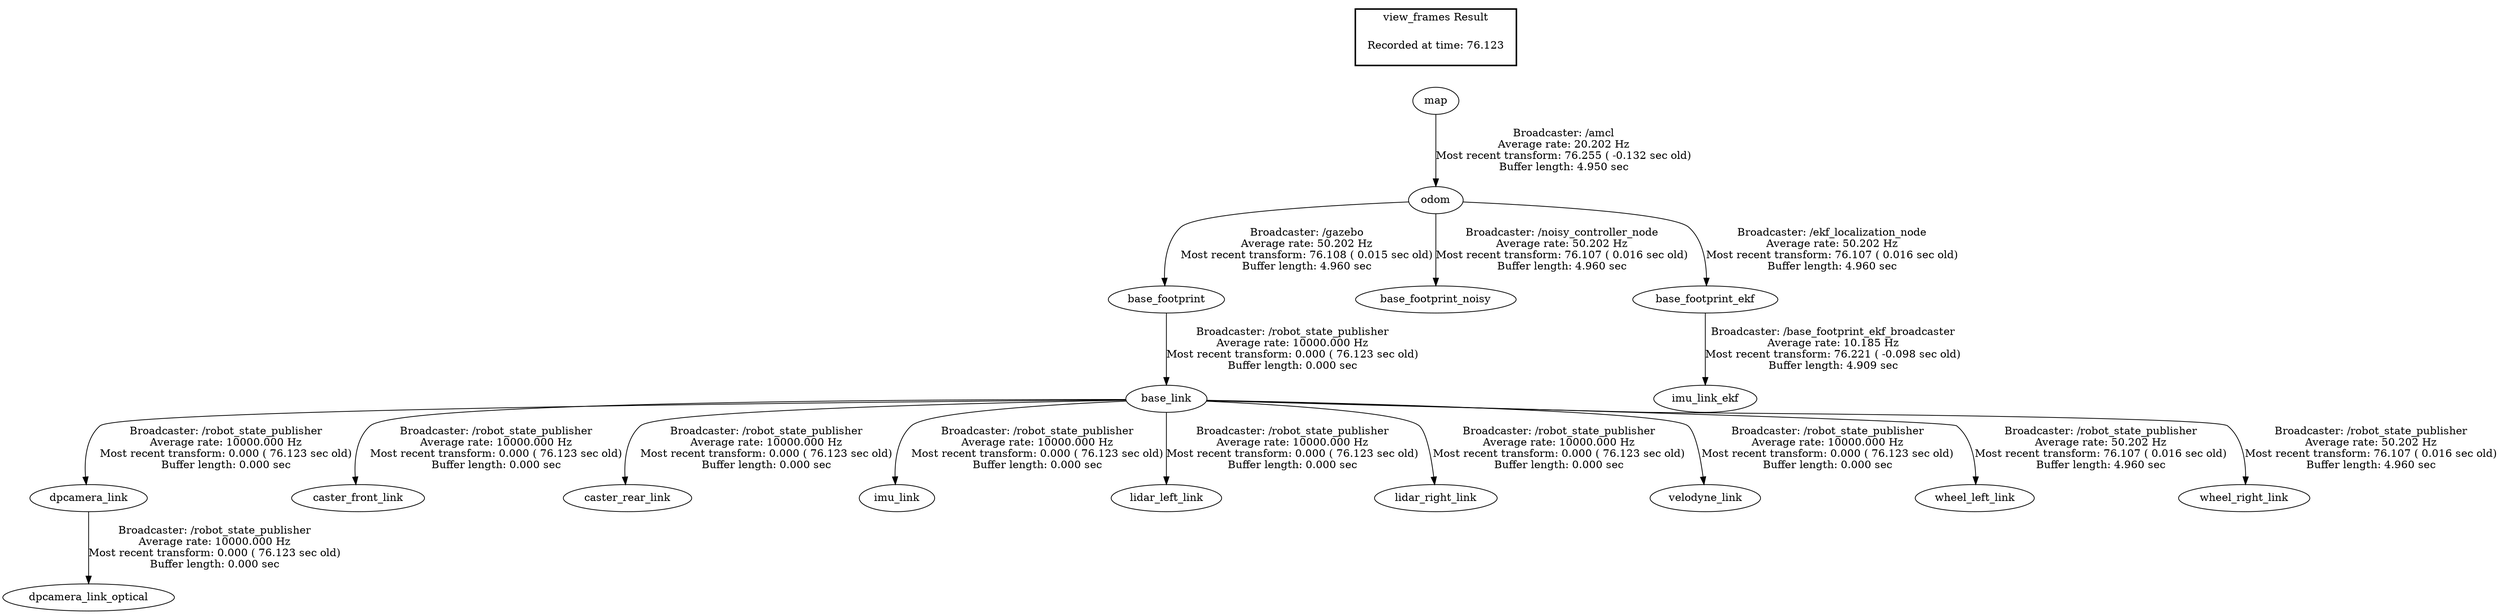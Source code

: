 digraph G {
"base_footprint" -> "base_link"[label="Broadcaster: /robot_state_publisher\nAverage rate: 10000.000 Hz\nMost recent transform: 0.000 ( 76.123 sec old)\nBuffer length: 0.000 sec\n"];
"odom" -> "base_footprint"[label="Broadcaster: /gazebo\nAverage rate: 50.202 Hz\nMost recent transform: 76.108 ( 0.015 sec old)\nBuffer length: 4.960 sec\n"];
"base_link" -> "dpcamera_link"[label="Broadcaster: /robot_state_publisher\nAverage rate: 10000.000 Hz\nMost recent transform: 0.000 ( 76.123 sec old)\nBuffer length: 0.000 sec\n"];
"dpcamera_link" -> "dpcamera_link_optical"[label="Broadcaster: /robot_state_publisher\nAverage rate: 10000.000 Hz\nMost recent transform: 0.000 ( 76.123 sec old)\nBuffer length: 0.000 sec\n"];
"base_link" -> "caster_front_link"[label="Broadcaster: /robot_state_publisher\nAverage rate: 10000.000 Hz\nMost recent transform: 0.000 ( 76.123 sec old)\nBuffer length: 0.000 sec\n"];
"base_link" -> "caster_rear_link"[label="Broadcaster: /robot_state_publisher\nAverage rate: 10000.000 Hz\nMost recent transform: 0.000 ( 76.123 sec old)\nBuffer length: 0.000 sec\n"];
"base_link" -> "imu_link"[label="Broadcaster: /robot_state_publisher\nAverage rate: 10000.000 Hz\nMost recent transform: 0.000 ( 76.123 sec old)\nBuffer length: 0.000 sec\n"];
"base_link" -> "lidar_left_link"[label="Broadcaster: /robot_state_publisher\nAverage rate: 10000.000 Hz\nMost recent transform: 0.000 ( 76.123 sec old)\nBuffer length: 0.000 sec\n"];
"base_link" -> "lidar_right_link"[label="Broadcaster: /robot_state_publisher\nAverage rate: 10000.000 Hz\nMost recent transform: 0.000 ( 76.123 sec old)\nBuffer length: 0.000 sec\n"];
"base_link" -> "velodyne_link"[label="Broadcaster: /robot_state_publisher\nAverage rate: 10000.000 Hz\nMost recent transform: 0.000 ( 76.123 sec old)\nBuffer length: 0.000 sec\n"];
"odom" -> "base_footprint_noisy"[label="Broadcaster: /noisy_controller_node\nAverage rate: 50.202 Hz\nMost recent transform: 76.107 ( 0.016 sec old)\nBuffer length: 4.960 sec\n"];
"map" -> "odom"[label="Broadcaster: /amcl\nAverage rate: 20.202 Hz\nMost recent transform: 76.255 ( -0.132 sec old)\nBuffer length: 4.950 sec\n"];
"base_link" -> "wheel_left_link"[label="Broadcaster: /robot_state_publisher\nAverage rate: 50.202 Hz\nMost recent transform: 76.107 ( 0.016 sec old)\nBuffer length: 4.960 sec\n"];
"base_link" -> "wheel_right_link"[label="Broadcaster: /robot_state_publisher\nAverage rate: 50.202 Hz\nMost recent transform: 76.107 ( 0.016 sec old)\nBuffer length: 4.960 sec\n"];
"odom" -> "base_footprint_ekf"[label="Broadcaster: /ekf_localization_node\nAverage rate: 50.202 Hz\nMost recent transform: 76.107 ( 0.016 sec old)\nBuffer length: 4.960 sec\n"];
"base_footprint_ekf" -> "imu_link_ekf"[label="Broadcaster: /base_footprint_ekf_broadcaster\nAverage rate: 10.185 Hz\nMost recent transform: 76.221 ( -0.098 sec old)\nBuffer length: 4.909 sec\n"];
edge [style=invis];
 subgraph cluster_legend { style=bold; color=black; label ="view_frames Result";
"Recorded at time: 76.123"[ shape=plaintext ] ;
 }->"map";
}